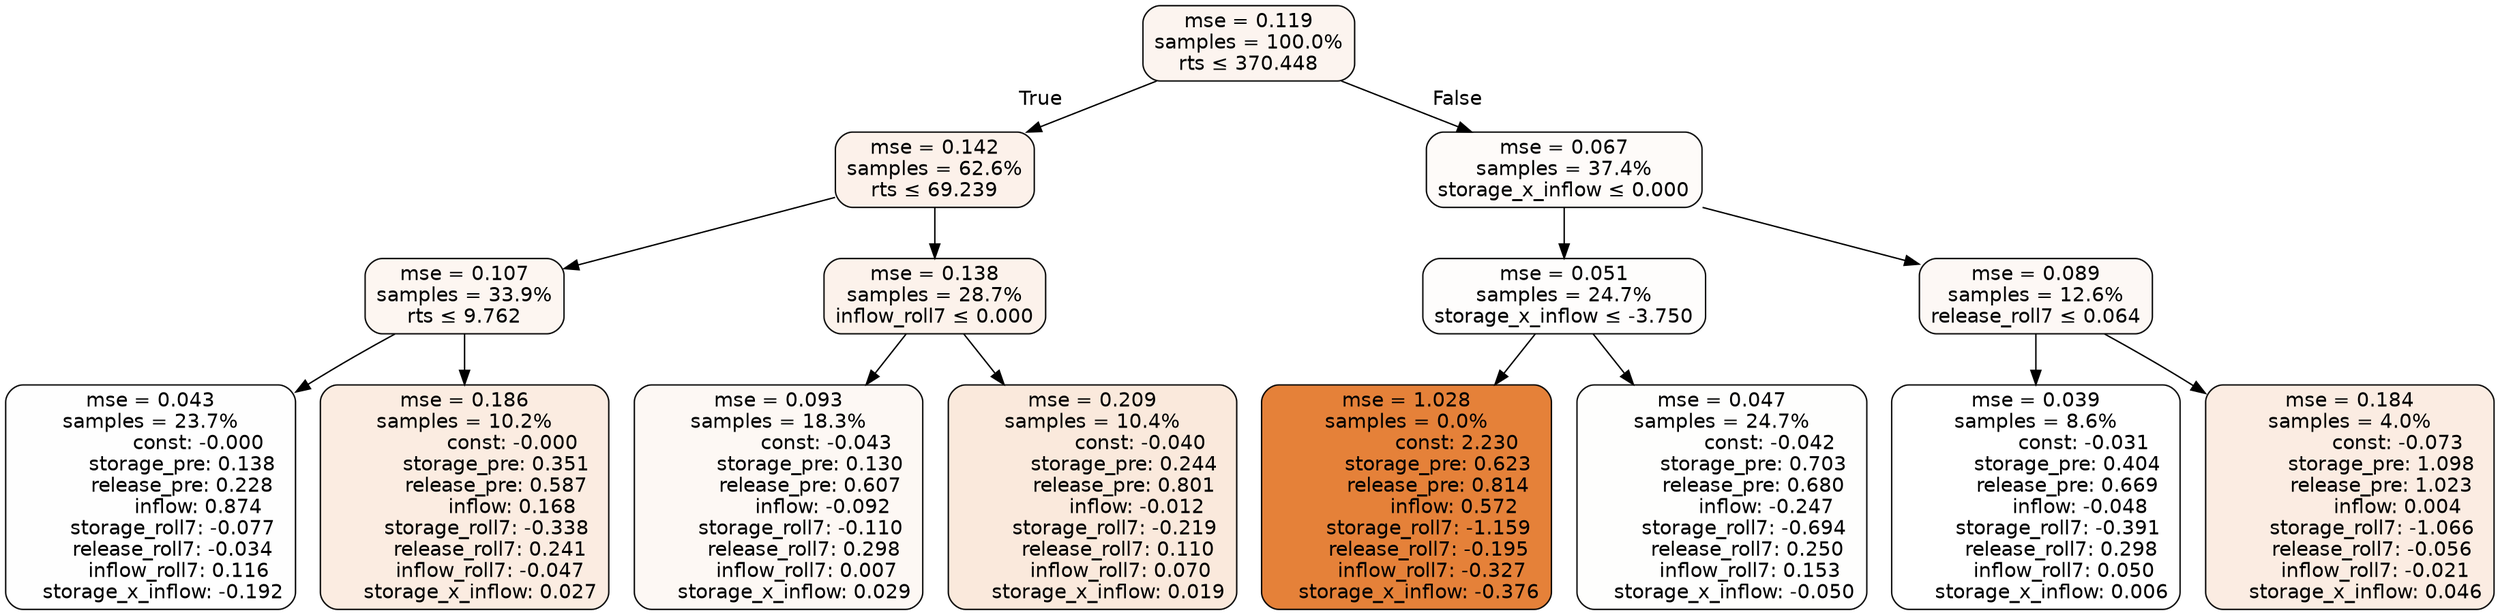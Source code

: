 digraph tree {
bgcolor="transparent"
node [shape=rectangle, style="filled, rounded", color="black", fontname=helvetica] ;
edge [fontname=helvetica] ;
	"0" [label="mse = 0.119
samples = 100.0%
rts &le; 370.448", fillcolor="#fcf4ef"]
	"1" [label="mse = 0.142
samples = 62.6%
rts &le; 69.239", fillcolor="#fcf1ea"]
	"2" [label="mse = 0.107
samples = 33.9%
rts &le; 9.762", fillcolor="#fdf6f1"]
	"3" [label="mse = 0.043
samples = 23.7%
               const: -0.000
          storage_pre: 0.138
          release_pre: 0.228
               inflow: 0.874
       storage_roll7: -0.077
       release_roll7: -0.034
         inflow_roll7: 0.116
    storage_x_inflow: -0.192", fillcolor="#fefefe"]
	"4" [label="mse = 0.186
samples = 10.2%
               const: -0.000
          storage_pre: 0.351
          release_pre: 0.587
               inflow: 0.168
       storage_roll7: -0.338
        release_roll7: 0.241
        inflow_roll7: -0.047
     storage_x_inflow: 0.027", fillcolor="#fbece1"]
	"5" [label="mse = 0.138
samples = 28.7%
inflow_roll7 &le; 0.000", fillcolor="#fcf2eb"]
	"6" [label="mse = 0.093
samples = 18.3%
               const: -0.043
          storage_pre: 0.130
          release_pre: 0.607
              inflow: -0.092
       storage_roll7: -0.110
        release_roll7: 0.298
         inflow_roll7: 0.007
     storage_x_inflow: 0.029", fillcolor="#fdf8f4"]
	"7" [label="mse = 0.209
samples = 10.4%
               const: -0.040
          storage_pre: 0.244
          release_pre: 0.801
              inflow: -0.012
       storage_roll7: -0.219
        release_roll7: 0.110
         inflow_roll7: 0.070
     storage_x_inflow: 0.019", fillcolor="#fae9dc"]
	"8" [label="mse = 0.067
samples = 37.4%
storage_x_inflow &le; 0.000", fillcolor="#fefbf9"]
	"9" [label="mse = 0.051
samples = 24.7%
storage_x_inflow &le; -3.750", fillcolor="#fefdfc"]
	"10" [label="mse = 1.028
samples = 0.0%
                const: 2.230
          storage_pre: 0.623
          release_pre: 0.814
               inflow: 0.572
       storage_roll7: -1.159
       release_roll7: -0.195
        inflow_roll7: -0.327
    storage_x_inflow: -0.376", fillcolor="#e58139"]
	"11" [label="mse = 0.047
samples = 24.7%
               const: -0.042
          storage_pre: 0.703
          release_pre: 0.680
              inflow: -0.247
       storage_roll7: -0.694
        release_roll7: 0.250
         inflow_roll7: 0.153
    storage_x_inflow: -0.050", fillcolor="#fefefd"]
	"12" [label="mse = 0.089
samples = 12.6%
release_roll7 &le; 0.064", fillcolor="#fdf8f5"]
	"13" [label="mse = 0.039
samples = 8.6%
               const: -0.031
          storage_pre: 0.404
          release_pre: 0.669
              inflow: -0.048
       storage_roll7: -0.391
        release_roll7: 0.298
         inflow_roll7: 0.050
     storage_x_inflow: 0.006", fillcolor="#ffffff"]
	"14" [label="mse = 0.184
samples = 4.0%
               const: -0.073
          storage_pre: 1.098
          release_pre: 1.023
               inflow: 0.004
       storage_roll7: -1.066
       release_roll7: -0.056
        inflow_roll7: -0.021
     storage_x_inflow: 0.046", fillcolor="#fbece2"]

	"0" -> "1" [labeldistance=2.5, labelangle=45, headlabel="True"]
	"1" -> "2"
	"2" -> "3"
	"2" -> "4"
	"1" -> "5"
	"5" -> "6"
	"5" -> "7"
	"0" -> "8" [labeldistance=2.5, labelangle=-45, headlabel="False"]
	"8" -> "9"
	"9" -> "10"
	"9" -> "11"
	"8" -> "12"
	"12" -> "13"
	"12" -> "14"
}